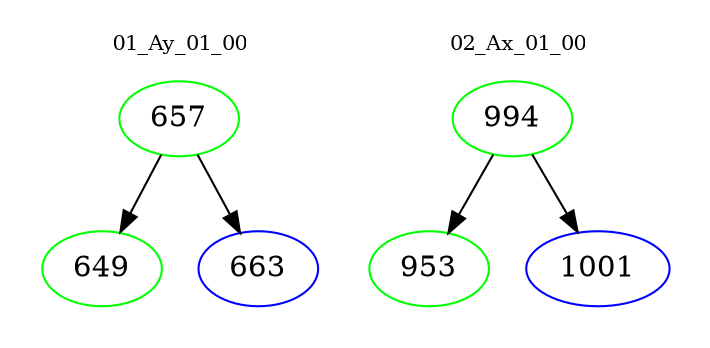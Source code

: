 digraph{
subgraph cluster_0 {
color = white
label = "01_Ay_01_00";
fontsize=10;
T0_657 [label="657", color="green"]
T0_657 -> T0_649 [color="black"]
T0_649 [label="649", color="green"]
T0_657 -> T0_663 [color="black"]
T0_663 [label="663", color="blue"]
}
subgraph cluster_1 {
color = white
label = "02_Ax_01_00";
fontsize=10;
T1_994 [label="994", color="green"]
T1_994 -> T1_953 [color="black"]
T1_953 [label="953", color="green"]
T1_994 -> T1_1001 [color="black"]
T1_1001 [label="1001", color="blue"]
}
}
